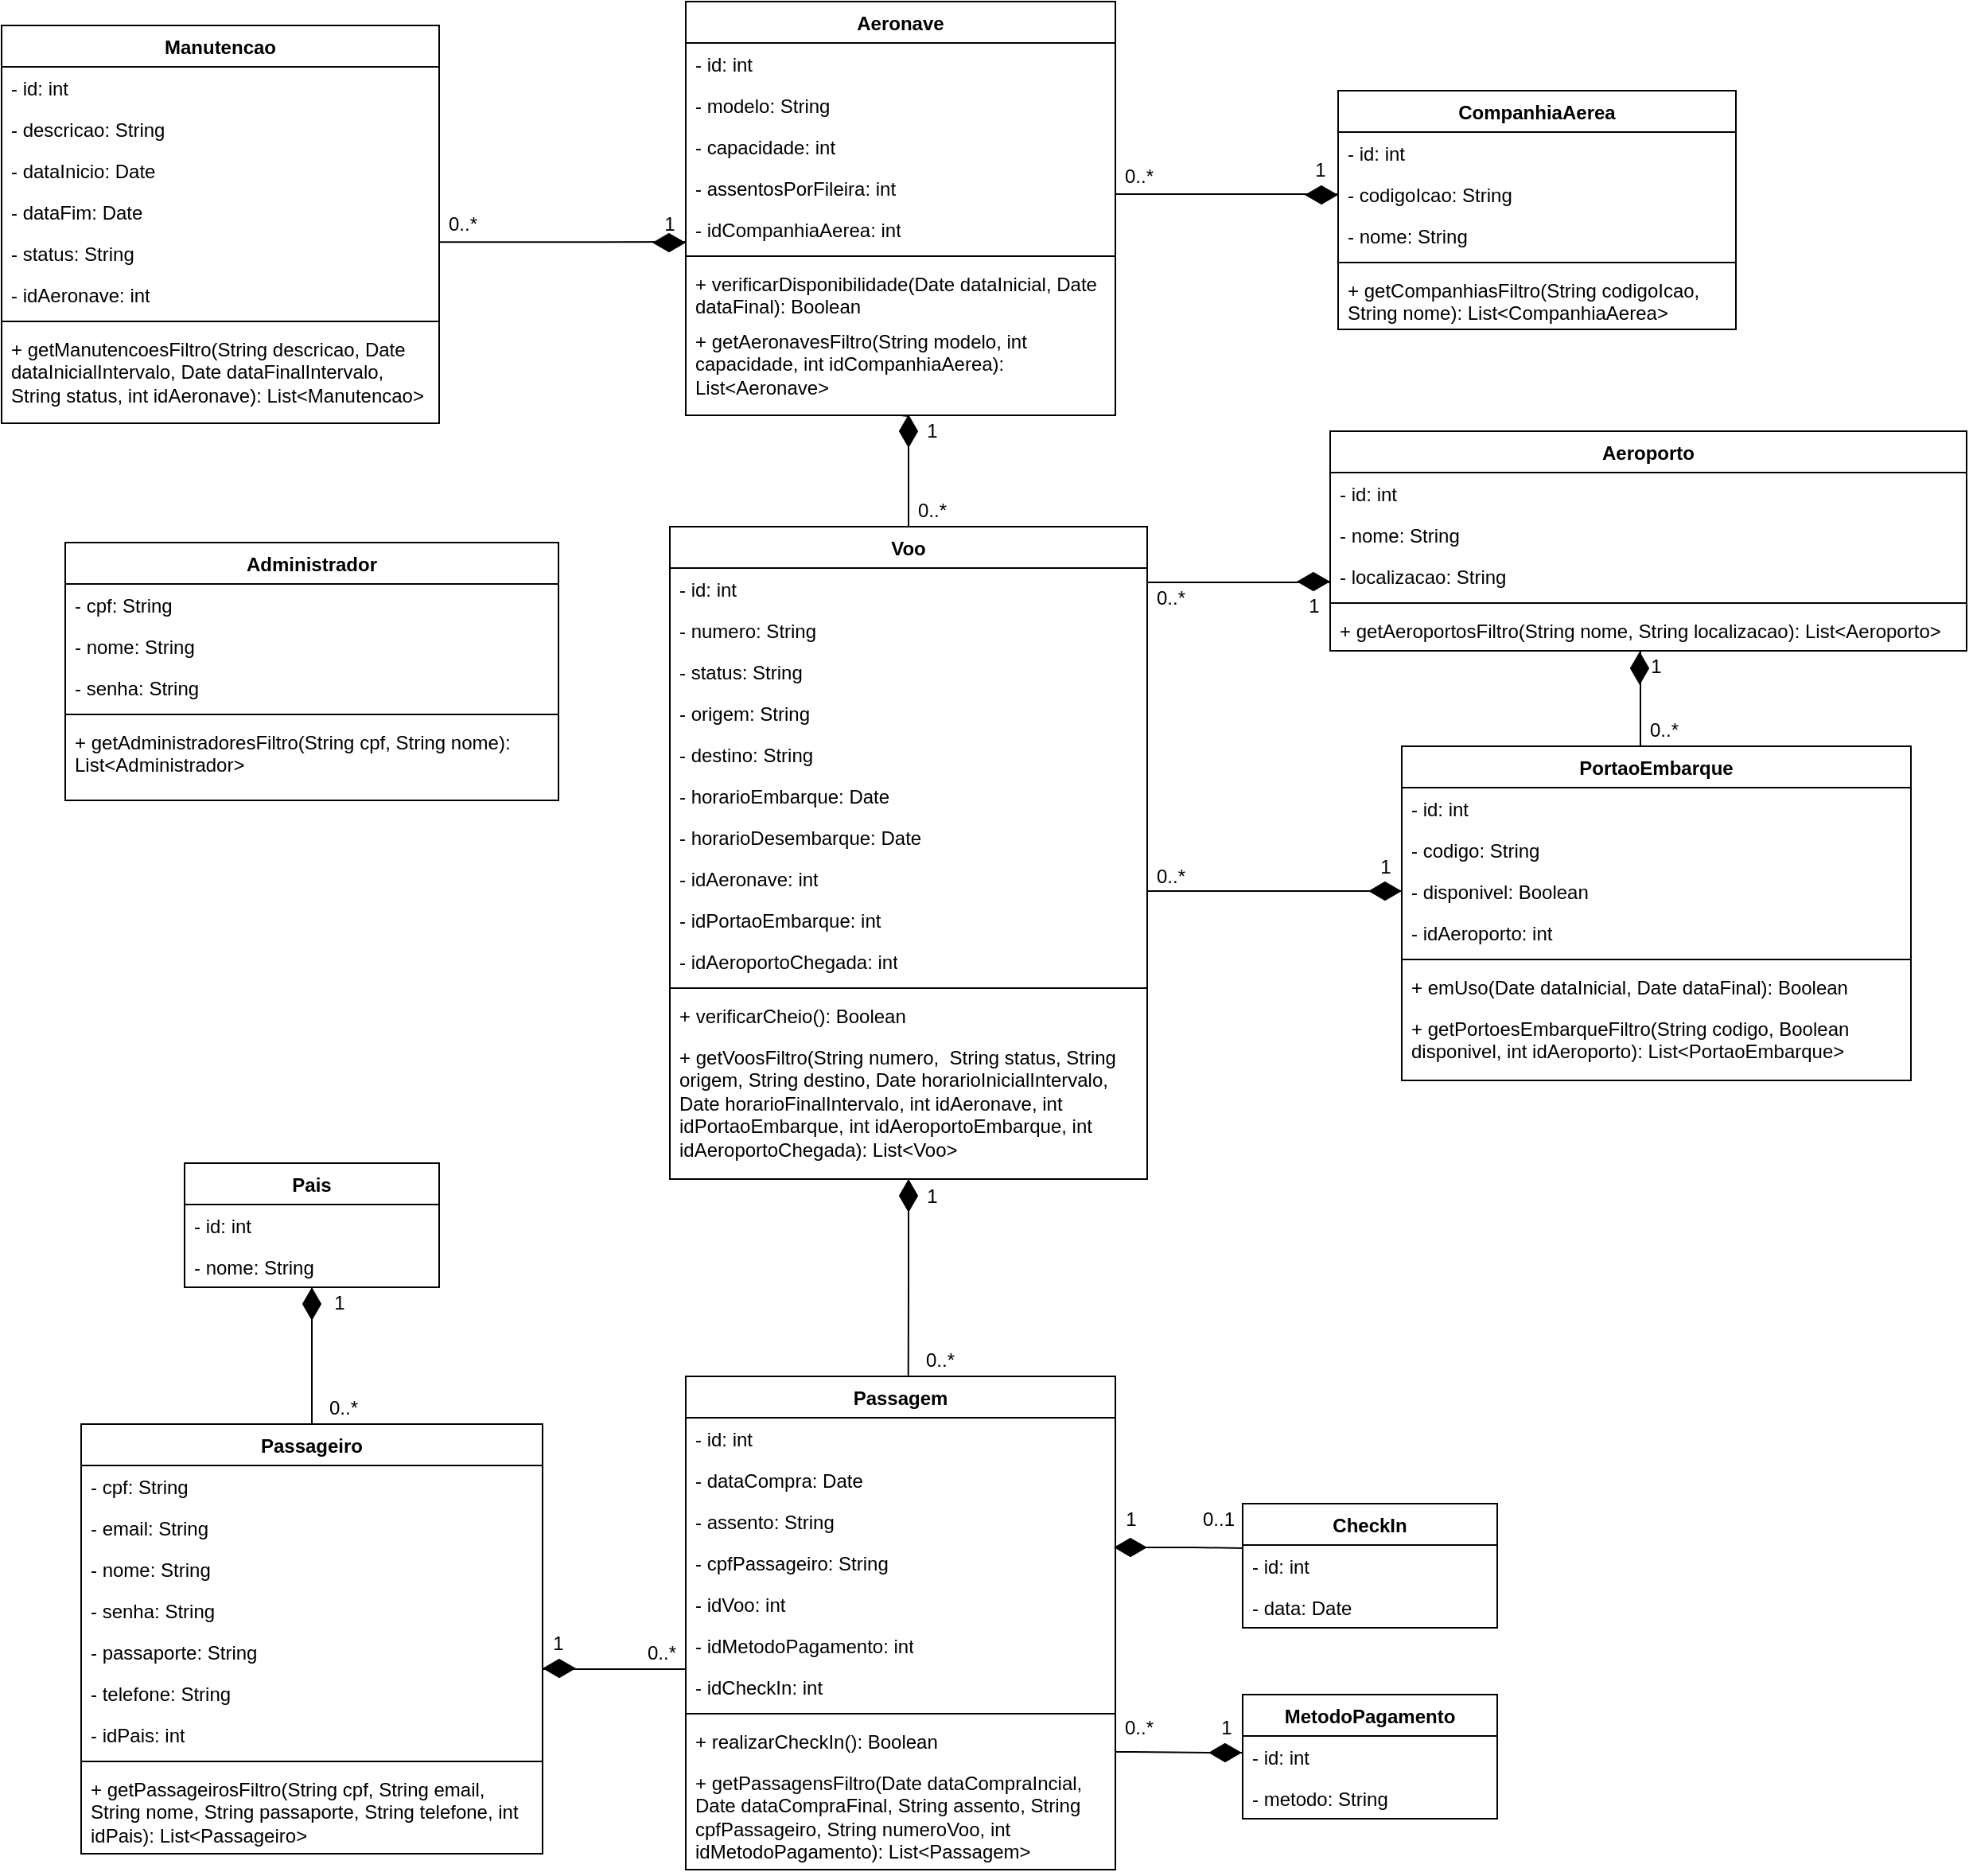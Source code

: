 <mxfile>
    <diagram name="Página-1" id="JMPSkYKYKMbUT9NjB5MC">
        <mxGraphModel dx="6129" dy="3926" grid="1" gridSize="10" guides="1" tooltips="1" connect="1" arrows="1" fold="1" page="1" pageScale="1" pageWidth="827" pageHeight="1169" math="0" shadow="0">
            <root>
                <mxCell id="0"/>
                <mxCell id="1" parent="0"/>
                <mxCell id="uebt3IdMJ_7Td7zyS676-1" value="Manutencao" style="swimlane;fontStyle=1;align=center;verticalAlign=top;childLayout=stackLayout;horizontal=1;startSize=26;horizontalStack=0;resizeParent=1;resizeParentMax=0;resizeLast=0;collapsible=1;marginBottom=0;whiteSpace=wrap;html=1;" parent="1" vertex="1">
                    <mxGeometry x="-1780" y="-1925" width="275" height="250" as="geometry">
                        <mxRectangle x="190" y="260" width="110" height="30" as="alternateBounds"/>
                    </mxGeometry>
                </mxCell>
                <mxCell id="uebt3IdMJ_7Td7zyS676-2" value="- id: int" style="text;strokeColor=none;fillColor=none;align=left;verticalAlign=top;spacingLeft=4;spacingRight=4;overflow=hidden;rotatable=0;points=[[0,0.5],[1,0.5]];portConstraint=eastwest;whiteSpace=wrap;html=1;" parent="uebt3IdMJ_7Td7zyS676-1" vertex="1">
                    <mxGeometry y="26" width="275" height="26" as="geometry"/>
                </mxCell>
                <mxCell id="uebt3IdMJ_7Td7zyS676-9" value="- descricao: String" style="text;strokeColor=none;fillColor=none;align=left;verticalAlign=top;spacingLeft=4;spacingRight=4;overflow=hidden;rotatable=0;points=[[0,0.5],[1,0.5]];portConstraint=eastwest;whiteSpace=wrap;html=1;" parent="uebt3IdMJ_7Td7zyS676-1" vertex="1">
                    <mxGeometry y="52" width="275" height="26" as="geometry"/>
                </mxCell>
                <mxCell id="uebt3IdMJ_7Td7zyS676-10" value="- dataInicio: Date" style="text;strokeColor=none;fillColor=none;align=left;verticalAlign=top;spacingLeft=4;spacingRight=4;overflow=hidden;rotatable=0;points=[[0,0.5],[1,0.5]];portConstraint=eastwest;whiteSpace=wrap;html=1;" parent="uebt3IdMJ_7Td7zyS676-1" vertex="1">
                    <mxGeometry y="78" width="275" height="26" as="geometry"/>
                </mxCell>
                <mxCell id="uebt3IdMJ_7Td7zyS676-11" value="- dataFim: Date" style="text;strokeColor=none;fillColor=none;align=left;verticalAlign=top;spacingLeft=4;spacingRight=4;overflow=hidden;rotatable=0;points=[[0,0.5],[1,0.5]];portConstraint=eastwest;whiteSpace=wrap;html=1;" parent="uebt3IdMJ_7Td7zyS676-1" vertex="1">
                    <mxGeometry y="104" width="275" height="26" as="geometry"/>
                </mxCell>
                <mxCell id="uebt3IdMJ_7Td7zyS676-13" value="- status: String" style="text;strokeColor=none;fillColor=none;align=left;verticalAlign=top;spacingLeft=4;spacingRight=4;overflow=hidden;rotatable=0;points=[[0,0.5],[1,0.5]];portConstraint=eastwest;whiteSpace=wrap;html=1;" parent="uebt3IdMJ_7Td7zyS676-1" vertex="1">
                    <mxGeometry y="130" width="275" height="26" as="geometry"/>
                </mxCell>
                <mxCell id="uebt3IdMJ_7Td7zyS676-12" value="- idAeronave: int" style="text;strokeColor=none;fillColor=none;align=left;verticalAlign=top;spacingLeft=4;spacingRight=4;overflow=hidden;rotatable=0;points=[[0,0.5],[1,0.5]];portConstraint=eastwest;whiteSpace=wrap;html=1;" parent="uebt3IdMJ_7Td7zyS676-1" vertex="1">
                    <mxGeometry y="156" width="275" height="26" as="geometry"/>
                </mxCell>
                <mxCell id="SrmMBefu6AXR2JpIl7X1-11" value="" style="line;strokeWidth=1;fillColor=none;align=left;verticalAlign=middle;spacingTop=-1;spacingLeft=3;spacingRight=3;rotatable=0;labelPosition=right;points=[];portConstraint=eastwest;strokeColor=inherit;" parent="uebt3IdMJ_7Td7zyS676-1" vertex="1">
                    <mxGeometry y="182" width="275" height="8" as="geometry"/>
                </mxCell>
                <mxCell id="SrmMBefu6AXR2JpIl7X1-10" value="&lt;div&gt;+ &lt;font&gt;getManutencoes&lt;/font&gt;&lt;font&gt;Filtro&lt;/font&gt;(String descricao, Date dataInicialIntervalo, Date dataFinalIntervalo, String status, int idAeronave): List&amp;lt;Manutencao&amp;gt;&lt;/div&gt;" style="text;strokeColor=none;fillColor=none;align=left;verticalAlign=top;spacingLeft=4;spacingRight=4;overflow=hidden;rotatable=0;points=[[0,0.5],[1,0.5]];portConstraint=eastwest;whiteSpace=wrap;html=1;" parent="uebt3IdMJ_7Td7zyS676-1" vertex="1">
                    <mxGeometry y="190" width="275" height="60" as="geometry"/>
                </mxCell>
                <mxCell id="uebt3IdMJ_7Td7zyS676-110" style="edgeStyle=orthogonalEdgeStyle;rounded=0;orthogonalLoop=1;jettySize=auto;html=1;entryX=0.5;entryY=0;entryDx=0;entryDy=0;endArrow=none;endFill=0;startArrow=none;" parent="1" source="34" target="uebt3IdMJ_7Td7zyS676-31" edge="1">
                    <mxGeometry relative="1" as="geometry">
                        <Array as="points"/>
                    </mxGeometry>
                </mxCell>
                <mxCell id="uebt3IdMJ_7Td7zyS676-14" value="Aeronave" style="swimlane;fontStyle=1;align=center;verticalAlign=top;childLayout=stackLayout;horizontal=1;startSize=26;horizontalStack=0;resizeParent=1;resizeParentMax=0;resizeLast=0;collapsible=1;marginBottom=0;whiteSpace=wrap;html=1;" parent="1" vertex="1">
                    <mxGeometry x="-1350" y="-1940" width="270" height="260" as="geometry">
                        <mxRectangle x="190" y="260" width="110" height="30" as="alternateBounds"/>
                    </mxGeometry>
                </mxCell>
                <mxCell id="uebt3IdMJ_7Td7zyS676-15" value="- id: int" style="text;strokeColor=none;fillColor=none;align=left;verticalAlign=top;spacingLeft=4;spacingRight=4;overflow=hidden;rotatable=0;points=[[0,0.5],[1,0.5]];portConstraint=eastwest;whiteSpace=wrap;html=1;" parent="uebt3IdMJ_7Td7zyS676-14" vertex="1">
                    <mxGeometry y="26" width="270" height="26" as="geometry"/>
                </mxCell>
                <mxCell id="uebt3IdMJ_7Td7zyS676-16" value="- modelo: String" style="text;strokeColor=none;fillColor=none;align=left;verticalAlign=top;spacingLeft=4;spacingRight=4;overflow=hidden;rotatable=0;points=[[0,0.5],[1,0.5]];portConstraint=eastwest;whiteSpace=wrap;html=1;" parent="uebt3IdMJ_7Td7zyS676-14" vertex="1">
                    <mxGeometry y="52" width="270" height="26" as="geometry"/>
                </mxCell>
                <mxCell id="uebt3IdMJ_7Td7zyS676-17" value="- capacidade: int" style="text;strokeColor=none;fillColor=none;align=left;verticalAlign=top;spacingLeft=4;spacingRight=4;overflow=hidden;rotatable=0;points=[[0,0.5],[1,0.5]];portConstraint=eastwest;whiteSpace=wrap;html=1;" parent="uebt3IdMJ_7Td7zyS676-14" vertex="1">
                    <mxGeometry y="78" width="270" height="26" as="geometry"/>
                </mxCell>
                <mxCell id="uebt3IdMJ_7Td7zyS676-18" value="- assentosPorFileira: int" style="text;strokeColor=none;fillColor=none;align=left;verticalAlign=top;spacingLeft=4;spacingRight=4;overflow=hidden;rotatable=0;points=[[0,0.5],[1,0.5]];portConstraint=eastwest;whiteSpace=wrap;html=1;" parent="uebt3IdMJ_7Td7zyS676-14" vertex="1">
                    <mxGeometry y="104" width="270" height="26" as="geometry"/>
                </mxCell>
                <mxCell id="uebt3IdMJ_7Td7zyS676-20" value="- idCompanhiaAerea: int" style="text;strokeColor=none;fillColor=none;align=left;verticalAlign=top;spacingLeft=4;spacingRight=4;overflow=hidden;rotatable=0;points=[[0,0.5],[1,0.5]];portConstraint=eastwest;whiteSpace=wrap;html=1;" parent="uebt3IdMJ_7Td7zyS676-14" vertex="1">
                    <mxGeometry y="130" width="270" height="26" as="geometry"/>
                </mxCell>
                <mxCell id="uebt3IdMJ_7Td7zyS676-21" value="" style="line;strokeWidth=1;fillColor=none;align=left;verticalAlign=middle;spacingTop=-1;spacingLeft=3;spacingRight=3;rotatable=0;labelPosition=right;points=[];portConstraint=eastwest;strokeColor=inherit;" parent="uebt3IdMJ_7Td7zyS676-14" vertex="1">
                    <mxGeometry y="156" width="270" height="8" as="geometry"/>
                </mxCell>
                <mxCell id="uebt3IdMJ_7Td7zyS676-22" value="+ verificarDisponibilidade(Date dataInicial, Date dataFinal): Boolean" style="text;strokeColor=none;fillColor=none;align=left;verticalAlign=top;spacingLeft=4;spacingRight=4;overflow=hidden;rotatable=0;points=[[0,0.5],[1,0.5]];portConstraint=eastwest;whiteSpace=wrap;html=1;" parent="uebt3IdMJ_7Td7zyS676-14" vertex="1">
                    <mxGeometry y="164" width="270" height="36" as="geometry"/>
                </mxCell>
                <mxCell id="SrmMBefu6AXR2JpIl7X1-9" value="&lt;div&gt;+ &lt;font&gt;getA&lt;/font&gt;&lt;font&gt;eronavesFiltro&lt;/font&gt;(String modelo, int capacidade, int idCompanhiaAerea): List&amp;lt;Aeronave&amp;gt;&lt;/div&gt;" style="text;strokeColor=none;fillColor=none;align=left;verticalAlign=top;spacingLeft=4;spacingRight=4;overflow=hidden;rotatable=0;points=[[0,0.5],[1,0.5]];portConstraint=eastwest;whiteSpace=wrap;html=1;" parent="uebt3IdMJ_7Td7zyS676-14" vertex="1">
                    <mxGeometry y="200" width="270" height="60" as="geometry"/>
                </mxCell>
                <mxCell id="uebt3IdMJ_7Td7zyS676-23" value="CompanhiaAerea" style="swimlane;fontStyle=1;align=center;verticalAlign=top;childLayout=stackLayout;horizontal=1;startSize=26;horizontalStack=0;resizeParent=1;resizeParentMax=0;resizeLast=0;collapsible=1;marginBottom=0;whiteSpace=wrap;html=1;" parent="1" vertex="1">
                    <mxGeometry x="-940" y="-1884" width="250" height="150" as="geometry">
                        <mxRectangle x="190" y="260" width="110" height="30" as="alternateBounds"/>
                    </mxGeometry>
                </mxCell>
                <mxCell id="uebt3IdMJ_7Td7zyS676-24" value="- id: int" style="text;strokeColor=none;fillColor=none;align=left;verticalAlign=top;spacingLeft=4;spacingRight=4;overflow=hidden;rotatable=0;points=[[0,0.5],[1,0.5]];portConstraint=eastwest;whiteSpace=wrap;html=1;" parent="uebt3IdMJ_7Td7zyS676-23" vertex="1">
                    <mxGeometry y="26" width="250" height="26" as="geometry"/>
                </mxCell>
                <mxCell id="uebt3IdMJ_7Td7zyS676-25" value="- codigoIcao: String" style="text;strokeColor=none;fillColor=none;align=left;verticalAlign=top;spacingLeft=4;spacingRight=4;overflow=hidden;rotatable=0;points=[[0,0.5],[1,0.5]];portConstraint=eastwest;whiteSpace=wrap;html=1;" parent="uebt3IdMJ_7Td7zyS676-23" vertex="1">
                    <mxGeometry y="52" width="250" height="26" as="geometry"/>
                </mxCell>
                <mxCell id="uebt3IdMJ_7Td7zyS676-26" value="- nome: String" style="text;strokeColor=none;fillColor=none;align=left;verticalAlign=top;spacingLeft=4;spacingRight=4;overflow=hidden;rotatable=0;points=[[0,0.5],[1,0.5]];portConstraint=eastwest;whiteSpace=wrap;html=1;" parent="uebt3IdMJ_7Td7zyS676-23" vertex="1">
                    <mxGeometry y="78" width="250" height="26" as="geometry"/>
                </mxCell>
                <mxCell id="SrmMBefu6AXR2JpIl7X1-8" value="" style="line;strokeWidth=1;fillColor=none;align=left;verticalAlign=middle;spacingTop=-1;spacingLeft=3;spacingRight=3;rotatable=0;labelPosition=right;points=[];portConstraint=eastwest;strokeColor=inherit;" parent="uebt3IdMJ_7Td7zyS676-23" vertex="1">
                    <mxGeometry y="104" width="250" height="8" as="geometry"/>
                </mxCell>
                <mxCell id="SrmMBefu6AXR2JpIl7X1-7" value="&lt;div&gt;+ &lt;font&gt;get&lt;/font&gt;Companhia&lt;font&gt;sFiltro&lt;/font&gt;(String codigoIcao, String nome): List&amp;lt;CompanhiaAerea&amp;gt;&lt;/div&gt;" style="text;strokeColor=none;fillColor=none;align=left;verticalAlign=top;spacingLeft=4;spacingRight=4;overflow=hidden;rotatable=0;points=[[0,0.5],[1,0.5]];portConstraint=eastwest;whiteSpace=wrap;html=1;" parent="uebt3IdMJ_7Td7zyS676-23" vertex="1">
                    <mxGeometry y="112" width="250" height="38" as="geometry"/>
                </mxCell>
                <mxCell id="uebt3IdMJ_7Td7zyS676-111" style="edgeStyle=orthogonalEdgeStyle;rounded=0;orthogonalLoop=1;jettySize=auto;html=1;exitX=1;exitY=0.732;exitDx=0;exitDy=0;entryX=0;entryY=0.5;entryDx=0;entryDy=0;endArrow=none;endFill=0;exitPerimeter=0;" parent="1" source="uebt3IdMJ_7Td7zyS676-41" target="uebt3IdMJ_7Td7zyS676-46" edge="1">
                    <mxGeometry relative="1" as="geometry">
                        <mxPoint x="-1105" y="-1397" as="sourcePoint"/>
                        <Array as="points">
                            <mxPoint x="-1060" y="-1381"/>
                        </Array>
                    </mxGeometry>
                </mxCell>
                <mxCell id="uebt3IdMJ_7Td7zyS676-113" style="edgeStyle=orthogonalEdgeStyle;rounded=0;orthogonalLoop=1;jettySize=auto;html=1;exitX=0;exitY=0.5;exitDx=0;exitDy=0;endArrow=none;endFill=0;entryX=0.518;entryY=-0.002;entryDx=0;entryDy=0;entryPerimeter=0;startArrow=none;" parent="1" source="30" edge="1" target="uebt3IdMJ_7Td7zyS676-58">
                    <mxGeometry relative="1" as="geometry">
                        <Array as="points"/>
                        <mxPoint x="-1235" y="-1262" as="sourcePoint"/>
                        <mxPoint x="-1210" y="-1210" as="targetPoint"/>
                    </mxGeometry>
                </mxCell>
                <mxCell id="uebt3IdMJ_7Td7zyS676-31" value="Voo" style="swimlane;fontStyle=1;align=center;verticalAlign=top;childLayout=stackLayout;horizontal=1;startSize=26;horizontalStack=0;resizeParent=1;resizeParentMax=0;resizeLast=0;collapsible=1;marginBottom=0;whiteSpace=wrap;html=1;" parent="1" vertex="1">
                    <mxGeometry x="-1360" y="-1610" width="300" height="410" as="geometry">
                        <mxRectangle x="190" y="260" width="110" height="30" as="alternateBounds"/>
                    </mxGeometry>
                </mxCell>
                <mxCell id="uebt3IdMJ_7Td7zyS676-32" value="- id: int" style="text;strokeColor=none;fillColor=none;align=left;verticalAlign=top;spacingLeft=4;spacingRight=4;overflow=hidden;rotatable=0;points=[[0,0.5],[1,0.5]];portConstraint=eastwest;whiteSpace=wrap;html=1;" parent="uebt3IdMJ_7Td7zyS676-31" vertex="1">
                    <mxGeometry y="26" width="300" height="26" as="geometry"/>
                </mxCell>
                <mxCell id="uebt3IdMJ_7Td7zyS676-33" value="- numero: String" style="text;strokeColor=none;fillColor=none;align=left;verticalAlign=top;spacingLeft=4;spacingRight=4;overflow=hidden;rotatable=0;points=[[0,0.5],[1,0.5]];portConstraint=eastwest;whiteSpace=wrap;html=1;" parent="uebt3IdMJ_7Td7zyS676-31" vertex="1">
                    <mxGeometry y="52" width="300" height="26" as="geometry"/>
                </mxCell>
                <mxCell id="uebt3IdMJ_7Td7zyS676-34" value="- status: String" style="text;strokeColor=none;fillColor=none;align=left;verticalAlign=top;spacingLeft=4;spacingRight=4;overflow=hidden;rotatable=0;points=[[0,0.5],[1,0.5]];portConstraint=eastwest;whiteSpace=wrap;html=1;" parent="uebt3IdMJ_7Td7zyS676-31" vertex="1">
                    <mxGeometry y="78" width="300" height="26" as="geometry"/>
                </mxCell>
                <mxCell id="uebt3IdMJ_7Td7zyS676-35" value="- origem: String" style="text;strokeColor=none;fillColor=none;align=left;verticalAlign=top;spacingLeft=4;spacingRight=4;overflow=hidden;rotatable=0;points=[[0,0.5],[1,0.5]];portConstraint=eastwest;whiteSpace=wrap;html=1;" parent="uebt3IdMJ_7Td7zyS676-31" vertex="1">
                    <mxGeometry y="104" width="300" height="26" as="geometry"/>
                </mxCell>
                <mxCell id="uebt3IdMJ_7Td7zyS676-36" value="- destino: String" style="text;strokeColor=none;fillColor=none;align=left;verticalAlign=top;spacingLeft=4;spacingRight=4;overflow=hidden;rotatable=0;points=[[0,0.5],[1,0.5]];portConstraint=eastwest;whiteSpace=wrap;html=1;" parent="uebt3IdMJ_7Td7zyS676-31" vertex="1">
                    <mxGeometry y="130" width="300" height="26" as="geometry"/>
                </mxCell>
                <mxCell id="uebt3IdMJ_7Td7zyS676-37" value="- horarioEmbarque: Date" style="text;strokeColor=none;fillColor=none;align=left;verticalAlign=top;spacingLeft=4;spacingRight=4;overflow=hidden;rotatable=0;points=[[0,0.5],[1,0.5]];portConstraint=eastwest;whiteSpace=wrap;html=1;" parent="uebt3IdMJ_7Td7zyS676-31" vertex="1">
                    <mxGeometry y="156" width="300" height="26" as="geometry"/>
                </mxCell>
                <mxCell id="uebt3IdMJ_7Td7zyS676-40" value="- horarioDesembarque: Date" style="text;strokeColor=none;fillColor=none;align=left;verticalAlign=top;spacingLeft=4;spacingRight=4;overflow=hidden;rotatable=0;points=[[0,0.5],[1,0.5]];portConstraint=eastwest;whiteSpace=wrap;html=1;" parent="uebt3IdMJ_7Td7zyS676-31" vertex="1">
                    <mxGeometry y="182" width="300" height="26" as="geometry"/>
                </mxCell>
                <mxCell id="uebt3IdMJ_7Td7zyS676-41" value="- idAeronave: int" style="text;strokeColor=none;fillColor=none;align=left;verticalAlign=top;spacingLeft=4;spacingRight=4;overflow=hidden;rotatable=0;points=[[0,0.5],[1,0.5]];portConstraint=eastwest;whiteSpace=wrap;html=1;" parent="uebt3IdMJ_7Td7zyS676-31" vertex="1">
                    <mxGeometry y="208" width="300" height="26" as="geometry"/>
                </mxCell>
                <mxCell id="uebt3IdMJ_7Td7zyS676-42" value="- idPortaoEmbarque: int" style="text;strokeColor=none;fillColor=none;align=left;verticalAlign=top;spacingLeft=4;spacingRight=4;overflow=hidden;rotatable=0;points=[[0,0.5],[1,0.5]];portConstraint=eastwest;whiteSpace=wrap;html=1;" parent="uebt3IdMJ_7Td7zyS676-31" vertex="1">
                    <mxGeometry y="234" width="300" height="26" as="geometry"/>
                </mxCell>
                <mxCell id="6" value="- idAeroportoChegada: int" style="text;strokeColor=none;fillColor=none;align=left;verticalAlign=top;spacingLeft=4;spacingRight=4;overflow=hidden;rotatable=0;points=[[0,0.5],[1,0.5]];portConstraint=eastwest;whiteSpace=wrap;html=1;" parent="uebt3IdMJ_7Td7zyS676-31" vertex="1">
                    <mxGeometry y="260" width="300" height="26" as="geometry"/>
                </mxCell>
                <mxCell id="irYPovuW9XCSNf682CBj-7" value="" style="line;strokeWidth=1;fillColor=none;align=left;verticalAlign=middle;spacingTop=-1;spacingLeft=3;spacingRight=3;rotatable=0;labelPosition=right;points=[];portConstraint=eastwest;strokeColor=inherit;" parent="uebt3IdMJ_7Td7zyS676-31" vertex="1">
                    <mxGeometry y="286" width="300" height="8" as="geometry"/>
                </mxCell>
                <mxCell id="irYPovuW9XCSNf682CBj-6" value="&lt;div&gt;+ verificarCheio(): Boolean&lt;/div&gt;" style="text;strokeColor=none;fillColor=none;align=left;verticalAlign=top;spacingLeft=4;spacingRight=4;overflow=hidden;rotatable=0;points=[[0,0.5],[1,0.5]];portConstraint=eastwest;whiteSpace=wrap;html=1;" parent="uebt3IdMJ_7Td7zyS676-31" vertex="1">
                    <mxGeometry y="294" width="300" height="26" as="geometry"/>
                </mxCell>
                <mxCell id="SrmMBefu6AXR2JpIl7X1-12" value="+ getVoosFiltro(String numero,&amp;nbsp; String status, String origem, String destino, Date horarioInicialIntervalo, Date horarioFinalIntervalo, int idAeronave, int idPortaoEmbarque, int idAeroportoEmbarque, int idAeroportoChegada): List&amp;lt;Voo&amp;gt;" style="text;strokeColor=none;fillColor=none;align=left;verticalAlign=top;spacingLeft=4;spacingRight=4;overflow=hidden;rotatable=0;points=[[0,0.5],[1,0.5]];portConstraint=eastwest;whiteSpace=wrap;html=1;" parent="uebt3IdMJ_7Td7zyS676-31" vertex="1">
                    <mxGeometry y="320" width="300" height="90" as="geometry"/>
                </mxCell>
                <mxCell id="uebt3IdMJ_7Td7zyS676-112" style="edgeStyle=orthogonalEdgeStyle;rounded=0;orthogonalLoop=1;jettySize=auto;html=1;exitX=0.5;exitY=0;exitDx=0;exitDy=0;endArrow=none;endFill=0;entryX=0.485;entryY=1.007;entryDx=0;entryDy=0;entryPerimeter=0;" parent="1" source="uebt3IdMJ_7Td7zyS676-43" target="SrmMBefu6AXR2JpIl7X1-5" edge="1">
                    <mxGeometry relative="1" as="geometry">
                        <mxPoint x="-720" y="-1580" as="targetPoint"/>
                        <Array as="points">
                            <mxPoint x="-750" y="-1472"/>
                            <mxPoint x="-750" y="-1532"/>
                            <mxPoint x="-751" y="-1532"/>
                        </Array>
                    </mxGeometry>
                </mxCell>
                <mxCell id="uebt3IdMJ_7Td7zyS676-43" value="PortaoEmbarque" style="swimlane;fontStyle=1;align=center;verticalAlign=top;childLayout=stackLayout;horizontal=1;startSize=26;horizontalStack=0;resizeParent=1;resizeParentMax=0;resizeLast=0;collapsible=1;marginBottom=0;whiteSpace=wrap;html=1;" parent="1" vertex="1">
                    <mxGeometry x="-900" y="-1472" width="320" height="210" as="geometry">
                        <mxRectangle x="190" y="260" width="110" height="30" as="alternateBounds"/>
                    </mxGeometry>
                </mxCell>
                <mxCell id="uebt3IdMJ_7Td7zyS676-44" value="- id: int" style="text;strokeColor=none;fillColor=none;align=left;verticalAlign=top;spacingLeft=4;spacingRight=4;overflow=hidden;rotatable=0;points=[[0,0.5],[1,0.5]];portConstraint=eastwest;whiteSpace=wrap;html=1;" parent="uebt3IdMJ_7Td7zyS676-43" vertex="1">
                    <mxGeometry y="26" width="320" height="26" as="geometry"/>
                </mxCell>
                <mxCell id="uebt3IdMJ_7Td7zyS676-45" value="- codigo: String" style="text;strokeColor=none;fillColor=none;align=left;verticalAlign=top;spacingLeft=4;spacingRight=4;overflow=hidden;rotatable=0;points=[[0,0.5],[1,0.5]];portConstraint=eastwest;whiteSpace=wrap;html=1;" parent="uebt3IdMJ_7Td7zyS676-43" vertex="1">
                    <mxGeometry y="52" width="320" height="26" as="geometry"/>
                </mxCell>
                <mxCell id="uebt3IdMJ_7Td7zyS676-46" value="- disponivel: Boolean" style="text;strokeColor=none;fillColor=none;align=left;verticalAlign=top;spacingLeft=4;spacingRight=4;overflow=hidden;rotatable=0;points=[[0,0.5],[1,0.5]];portConstraint=eastwest;whiteSpace=wrap;html=1;" parent="uebt3IdMJ_7Td7zyS676-43" vertex="1">
                    <mxGeometry y="78" width="320" height="26" as="geometry"/>
                </mxCell>
                <mxCell id="uebt3IdMJ_7Td7zyS676-47" value="- idAeroporto: int" style="text;strokeColor=none;fillColor=none;align=left;verticalAlign=top;spacingLeft=4;spacingRight=4;overflow=hidden;rotatable=0;points=[[0,0.5],[1,0.5]];portConstraint=eastwest;whiteSpace=wrap;html=1;" parent="uebt3IdMJ_7Td7zyS676-43" vertex="1">
                    <mxGeometry y="104" width="320" height="26" as="geometry"/>
                </mxCell>
                <mxCell id="uebt3IdMJ_7Td7zyS676-49" value="" style="line;strokeWidth=1;fillColor=none;align=left;verticalAlign=middle;spacingTop=-1;spacingLeft=3;spacingRight=3;rotatable=0;labelPosition=right;points=[];portConstraint=eastwest;strokeColor=inherit;" parent="uebt3IdMJ_7Td7zyS676-43" vertex="1">
                    <mxGeometry y="130" width="320" height="8" as="geometry"/>
                </mxCell>
                <mxCell id="uebt3IdMJ_7Td7zyS676-105" value="&lt;div&gt;+ emUso(Date dataInicial, Date dataFinal): Boolean&lt;/div&gt;" style="text;strokeColor=none;fillColor=none;align=left;verticalAlign=top;spacingLeft=4;spacingRight=4;overflow=hidden;rotatable=0;points=[[0,0.5],[1,0.5]];portConstraint=eastwest;whiteSpace=wrap;html=1;" parent="uebt3IdMJ_7Td7zyS676-43" vertex="1">
                    <mxGeometry y="138" width="320" height="26" as="geometry"/>
                </mxCell>
                <mxCell id="SrmMBefu6AXR2JpIl7X1-6" value="&lt;div&gt;+ &lt;font&gt;get&lt;/font&gt;Portoe&lt;font&gt;sEmbarqueFiltro&lt;/font&gt;(String codigo, Boolean disponivel, int idAeroporto): List&amp;lt;PortaoEmbarque&amp;gt;&lt;/div&gt;" style="text;strokeColor=none;fillColor=none;align=left;verticalAlign=top;spacingLeft=4;spacingRight=4;overflow=hidden;rotatable=0;points=[[0,0.5],[1,0.5]];portConstraint=eastwest;whiteSpace=wrap;html=1;" parent="uebt3IdMJ_7Td7zyS676-43" vertex="1">
                    <mxGeometry y="164" width="320" height="46" as="geometry"/>
                </mxCell>
                <mxCell id="uebt3IdMJ_7Td7zyS676-51" value="Aeroporto" style="swimlane;fontStyle=1;align=center;verticalAlign=top;childLayout=stackLayout;horizontal=1;startSize=26;horizontalStack=0;resizeParent=1;resizeParentMax=0;resizeLast=0;collapsible=1;marginBottom=0;whiteSpace=wrap;html=1;" parent="1" vertex="1">
                    <mxGeometry x="-945" y="-1670" width="400" height="138" as="geometry">
                        <mxRectangle x="190" y="260" width="110" height="30" as="alternateBounds"/>
                    </mxGeometry>
                </mxCell>
                <mxCell id="uebt3IdMJ_7Td7zyS676-52" value="- id: int" style="text;strokeColor=none;fillColor=none;align=left;verticalAlign=top;spacingLeft=4;spacingRight=4;overflow=hidden;rotatable=0;points=[[0,0.5],[1,0.5]];portConstraint=eastwest;whiteSpace=wrap;html=1;" parent="uebt3IdMJ_7Td7zyS676-51" vertex="1">
                    <mxGeometry y="26" width="400" height="26" as="geometry"/>
                </mxCell>
                <mxCell id="uebt3IdMJ_7Td7zyS676-53" value="- nome: String" style="text;strokeColor=none;fillColor=none;align=left;verticalAlign=top;spacingLeft=4;spacingRight=4;overflow=hidden;rotatable=0;points=[[0,0.5],[1,0.5]];portConstraint=eastwest;whiteSpace=wrap;html=1;" parent="uebt3IdMJ_7Td7zyS676-51" vertex="1">
                    <mxGeometry y="52" width="400" height="26" as="geometry"/>
                </mxCell>
                <mxCell id="2" value="- localizacao: String" style="text;strokeColor=none;fillColor=none;align=left;verticalAlign=top;spacingLeft=4;spacingRight=4;overflow=hidden;rotatable=0;points=[[0,0.5],[1,0.5]];portConstraint=eastwest;whiteSpace=wrap;html=1;" parent="uebt3IdMJ_7Td7zyS676-51" vertex="1">
                    <mxGeometry y="78" width="400" height="26" as="geometry"/>
                </mxCell>
                <mxCell id="SrmMBefu6AXR2JpIl7X1-4" value="" style="line;strokeWidth=1;fillColor=none;align=left;verticalAlign=middle;spacingTop=-1;spacingLeft=3;spacingRight=3;rotatable=0;labelPosition=right;points=[];portConstraint=eastwest;strokeColor=inherit;" parent="uebt3IdMJ_7Td7zyS676-51" vertex="1">
                    <mxGeometry y="104" width="400" height="8" as="geometry"/>
                </mxCell>
                <mxCell id="SrmMBefu6AXR2JpIl7X1-5" value="&lt;div&gt;+&amp;nbsp;&lt;font&gt;get&lt;/font&gt;Aeroporto&lt;font&gt;sFiltro&lt;/font&gt;(String nome, String localizacao): List&amp;lt;Aeroporto&amp;gt;&lt;/div&gt;" style="text;strokeColor=none;fillColor=none;align=left;verticalAlign=top;spacingLeft=4;spacingRight=4;overflow=hidden;rotatable=0;points=[[0,0.5],[1,0.5]];portConstraint=eastwest;whiteSpace=wrap;html=1;" parent="uebt3IdMJ_7Td7zyS676-51" vertex="1">
                    <mxGeometry y="112" width="400" height="26" as="geometry"/>
                </mxCell>
                <mxCell id="uebt3IdMJ_7Td7zyS676-114" style="edgeStyle=orthogonalEdgeStyle;rounded=0;orthogonalLoop=1;jettySize=auto;html=1;exitX=1;exitY=0.5;exitDx=0;exitDy=0;entryX=0;entryY=0.25;entryDx=0;entryDy=0;endArrow=none;endFill=0;startArrow=none;" parent="1" source="20" target="uebt3IdMJ_7Td7zyS676-75" edge="1">
                    <mxGeometry relative="1" as="geometry">
                        <mxPoint x="-1080" y="-1072.5" as="sourcePoint"/>
                        <Array as="points">
                            <mxPoint x="-1000" y="-840"/>
                        </Array>
                    </mxGeometry>
                </mxCell>
                <mxCell id="uebt3IdMJ_7Td7zyS676-58" value="Passagem" style="swimlane;fontStyle=1;align=center;verticalAlign=top;childLayout=stackLayout;horizontal=1;startSize=26;horizontalStack=0;resizeParent=1;resizeParentMax=0;resizeLast=0;collapsible=1;marginBottom=0;whiteSpace=wrap;html=1;" parent="1" vertex="1">
                    <mxGeometry x="-1350" y="-1076" width="270" height="310" as="geometry">
                        <mxRectangle x="190" y="260" width="110" height="30" as="alternateBounds"/>
                    </mxGeometry>
                </mxCell>
                <mxCell id="uebt3IdMJ_7Td7zyS676-59" value="- id: int" style="text;strokeColor=none;fillColor=none;align=left;verticalAlign=top;spacingLeft=4;spacingRight=4;overflow=hidden;rotatable=0;points=[[0,0.5],[1,0.5]];portConstraint=eastwest;whiteSpace=wrap;html=1;" parent="uebt3IdMJ_7Td7zyS676-58" vertex="1">
                    <mxGeometry y="26" width="270" height="26" as="geometry"/>
                </mxCell>
                <mxCell id="uebt3IdMJ_7Td7zyS676-60" value="- dataCompra: Date" style="text;strokeColor=none;fillColor=none;align=left;verticalAlign=top;spacingLeft=4;spacingRight=4;overflow=hidden;rotatable=0;points=[[0,0.5],[1,0.5]];portConstraint=eastwest;whiteSpace=wrap;html=1;" parent="uebt3IdMJ_7Td7zyS676-58" vertex="1">
                    <mxGeometry y="52" width="270" height="26" as="geometry"/>
                </mxCell>
                <mxCell id="uebt3IdMJ_7Td7zyS676-61" value="- assento: String" style="text;strokeColor=none;fillColor=none;align=left;verticalAlign=top;spacingLeft=4;spacingRight=4;overflow=hidden;rotatable=0;points=[[0,0.5],[1,0.5]];portConstraint=eastwest;whiteSpace=wrap;html=1;" parent="uebt3IdMJ_7Td7zyS676-58" vertex="1">
                    <mxGeometry y="78" width="270" height="26" as="geometry"/>
                </mxCell>
                <mxCell id="uebt3IdMJ_7Td7zyS676-62" value="- cpfPassageiro: String" style="text;strokeColor=none;fillColor=none;align=left;verticalAlign=top;spacingLeft=4;spacingRight=4;overflow=hidden;rotatable=0;points=[[0,0.5],[1,0.5]];portConstraint=eastwest;whiteSpace=wrap;html=1;" parent="uebt3IdMJ_7Td7zyS676-58" vertex="1">
                    <mxGeometry y="104" width="270" height="26" as="geometry"/>
                </mxCell>
                <mxCell id="uebt3IdMJ_7Td7zyS676-63" value="- idVoo: int" style="text;strokeColor=none;fillColor=none;align=left;verticalAlign=top;spacingLeft=4;spacingRight=4;overflow=hidden;rotatable=0;points=[[0,0.5],[1,0.5]];portConstraint=eastwest;whiteSpace=wrap;html=1;" parent="uebt3IdMJ_7Td7zyS676-58" vertex="1">
                    <mxGeometry y="130" width="270" height="26" as="geometry"/>
                </mxCell>
                <mxCell id="uebt3IdMJ_7Td7zyS676-64" value="- idMetodoPagamento: int" style="text;strokeColor=none;fillColor=none;align=left;verticalAlign=top;spacingLeft=4;spacingRight=4;overflow=hidden;rotatable=0;points=[[0,0.5],[1,0.5]];portConstraint=eastwest;whiteSpace=wrap;html=1;" parent="uebt3IdMJ_7Td7zyS676-58" vertex="1">
                    <mxGeometry y="156" width="270" height="26" as="geometry"/>
                </mxCell>
                <mxCell id="uebt3IdMJ_7Td7zyS676-65" value="- idCheckIn: int" style="text;strokeColor=none;fillColor=none;align=left;verticalAlign=top;spacingLeft=4;spacingRight=4;overflow=hidden;rotatable=0;points=[[0,0.5],[1,0.5]];portConstraint=eastwest;whiteSpace=wrap;html=1;" parent="uebt3IdMJ_7Td7zyS676-58" vertex="1">
                    <mxGeometry y="182" width="270" height="26" as="geometry"/>
                </mxCell>
                <mxCell id="uebt3IdMJ_7Td7zyS676-68" value="" style="line;strokeWidth=1;fillColor=none;align=left;verticalAlign=middle;spacingTop=-1;spacingLeft=3;spacingRight=3;rotatable=0;labelPosition=right;points=[];portConstraint=eastwest;strokeColor=inherit;" parent="uebt3IdMJ_7Td7zyS676-58" vertex="1">
                    <mxGeometry y="208" width="270" height="8" as="geometry"/>
                </mxCell>
                <mxCell id="uebt3IdMJ_7Td7zyS676-69" value="+ realizarCheckIn(): Boolean" style="text;strokeColor=none;fillColor=none;align=left;verticalAlign=top;spacingLeft=4;spacingRight=4;overflow=hidden;rotatable=0;points=[[0,0.5],[1,0.5]];portConstraint=eastwest;whiteSpace=wrap;html=1;" parent="uebt3IdMJ_7Td7zyS676-58" vertex="1">
                    <mxGeometry y="216" width="270" height="26" as="geometry"/>
                </mxCell>
                <mxCell id="SrmMBefu6AXR2JpIl7X1-2" value="+ getPassagensFiltro(Date dataCompraIncial,&amp;nbsp;&amp;nbsp; Date dataCompraFinal, String assento, String cpfPassageiro, String numeroVoo, int idMetodoPagamento): List&amp;lt;Passagem&amp;gt;" style="text;strokeColor=none;fillColor=none;align=left;verticalAlign=top;spacingLeft=4;spacingRight=4;overflow=hidden;rotatable=0;points=[[0,0.5],[1,0.5]];portConstraint=eastwest;whiteSpace=wrap;html=1;" parent="uebt3IdMJ_7Td7zyS676-58" vertex="1">
                    <mxGeometry y="242" width="270" height="68" as="geometry"/>
                </mxCell>
                <mxCell id="uebt3IdMJ_7Td7zyS676-70" value="CheckIn" style="swimlane;fontStyle=1;align=center;verticalAlign=top;childLayout=stackLayout;horizontal=1;startSize=26;horizontalStack=0;resizeParent=1;resizeParentMax=0;resizeLast=0;collapsible=1;marginBottom=0;whiteSpace=wrap;html=1;" parent="1" vertex="1">
                    <mxGeometry x="-1000" y="-996" width="160" height="78" as="geometry">
                        <mxRectangle x="190" y="260" width="110" height="30" as="alternateBounds"/>
                    </mxGeometry>
                </mxCell>
                <mxCell id="uebt3IdMJ_7Td7zyS676-71" value="- id: int" style="text;strokeColor=none;fillColor=none;align=left;verticalAlign=top;spacingLeft=4;spacingRight=4;overflow=hidden;rotatable=0;points=[[0,0.5],[1,0.5]];portConstraint=eastwest;whiteSpace=wrap;html=1;" parent="uebt3IdMJ_7Td7zyS676-70" vertex="1">
                    <mxGeometry y="26" width="160" height="26" as="geometry"/>
                </mxCell>
                <mxCell id="uebt3IdMJ_7Td7zyS676-72" value="- data: Date" style="text;strokeColor=none;fillColor=none;align=left;verticalAlign=top;spacingLeft=4;spacingRight=4;overflow=hidden;rotatable=0;points=[[0,0.5],[1,0.5]];portConstraint=eastwest;whiteSpace=wrap;html=1;" parent="uebt3IdMJ_7Td7zyS676-70" vertex="1">
                    <mxGeometry y="52" width="160" height="26" as="geometry"/>
                </mxCell>
                <mxCell id="uebt3IdMJ_7Td7zyS676-75" value="MetodoPagamento" style="swimlane;fontStyle=1;align=center;verticalAlign=top;childLayout=stackLayout;horizontal=1;startSize=26;horizontalStack=0;resizeParent=1;resizeParentMax=0;resizeLast=0;collapsible=1;marginBottom=0;whiteSpace=wrap;html=1;" parent="1" vertex="1">
                    <mxGeometry x="-1000" y="-876" width="160" height="78" as="geometry">
                        <mxRectangle x="190" y="260" width="110" height="30" as="alternateBounds"/>
                    </mxGeometry>
                </mxCell>
                <mxCell id="uebt3IdMJ_7Td7zyS676-76" value="- id: int" style="text;strokeColor=none;fillColor=none;align=left;verticalAlign=top;spacingLeft=4;spacingRight=4;overflow=hidden;rotatable=0;points=[[0,0.5],[1,0.5]];portConstraint=eastwest;whiteSpace=wrap;html=1;" parent="uebt3IdMJ_7Td7zyS676-75" vertex="1">
                    <mxGeometry y="26" width="160" height="26" as="geometry"/>
                </mxCell>
                <mxCell id="uebt3IdMJ_7Td7zyS676-77" value="- metodo: String" style="text;strokeColor=none;fillColor=none;align=left;verticalAlign=top;spacingLeft=4;spacingRight=4;overflow=hidden;rotatable=0;points=[[0,0.5],[1,0.5]];portConstraint=eastwest;whiteSpace=wrap;html=1;" parent="uebt3IdMJ_7Td7zyS676-75" vertex="1">
                    <mxGeometry y="52" width="160" height="26" as="geometry"/>
                </mxCell>
                <mxCell id="uebt3IdMJ_7Td7zyS676-80" value="Administrador" style="swimlane;fontStyle=1;align=center;verticalAlign=top;childLayout=stackLayout;horizontal=1;startSize=26;horizontalStack=0;resizeParent=1;resizeParentMax=0;resizeLast=0;collapsible=1;marginBottom=0;whiteSpace=wrap;html=1;" parent="1" vertex="1">
                    <mxGeometry x="-1740" y="-1600" width="310" height="162" as="geometry">
                        <mxRectangle x="190" y="260" width="110" height="30" as="alternateBounds"/>
                    </mxGeometry>
                </mxCell>
                <mxCell id="uebt3IdMJ_7Td7zyS676-81" value="- cpf: String" style="text;strokeColor=none;fillColor=none;align=left;verticalAlign=top;spacingLeft=4;spacingRight=4;overflow=hidden;rotatable=0;points=[[0,0.5],[1,0.5]];portConstraint=eastwest;whiteSpace=wrap;html=1;" parent="uebt3IdMJ_7Td7zyS676-80" vertex="1">
                    <mxGeometry y="26" width="310" height="26" as="geometry"/>
                </mxCell>
                <mxCell id="uebt3IdMJ_7Td7zyS676-82" value="- nome: String" style="text;strokeColor=none;fillColor=none;align=left;verticalAlign=top;spacingLeft=4;spacingRight=4;overflow=hidden;rotatable=0;points=[[0,0.5],[1,0.5]];portConstraint=eastwest;whiteSpace=wrap;html=1;" parent="uebt3IdMJ_7Td7zyS676-80" vertex="1">
                    <mxGeometry y="52" width="310" height="26" as="geometry"/>
                </mxCell>
                <mxCell id="uebt3IdMJ_7Td7zyS676-85" value="- senha: String" style="text;strokeColor=none;fillColor=none;align=left;verticalAlign=top;spacingLeft=4;spacingRight=4;overflow=hidden;rotatable=0;points=[[0,0.5],[1,0.5]];portConstraint=eastwest;whiteSpace=wrap;html=1;" parent="uebt3IdMJ_7Td7zyS676-80" vertex="1">
                    <mxGeometry y="78" width="310" height="26" as="geometry"/>
                </mxCell>
                <mxCell id="irYPovuW9XCSNf682CBj-1" value="" style="line;strokeWidth=1;fillColor=none;align=left;verticalAlign=middle;spacingTop=-1;spacingLeft=3;spacingRight=3;rotatable=0;labelPosition=right;points=[];portConstraint=eastwest;strokeColor=inherit;" parent="uebt3IdMJ_7Td7zyS676-80" vertex="1">
                    <mxGeometry y="104" width="310" height="8" as="geometry"/>
                </mxCell>
                <mxCell id="SrmMBefu6AXR2JpIl7X1-3" value="+ getAdministradoresFiltro(String cpf, String nome): List&amp;lt;Administrador&amp;gt;" style="text;strokeColor=none;fillColor=none;align=left;verticalAlign=top;spacingLeft=4;spacingRight=4;overflow=hidden;rotatable=0;points=[[0,0.5],[1,0.5]];portConstraint=eastwest;whiteSpace=wrap;html=1;" parent="uebt3IdMJ_7Td7zyS676-80" vertex="1">
                    <mxGeometry y="112" width="310" height="50" as="geometry"/>
                </mxCell>
                <mxCell id="uebt3IdMJ_7Td7zyS676-86" value="Passageiro" style="swimlane;fontStyle=1;align=center;verticalAlign=top;childLayout=stackLayout;horizontal=1;startSize=26;horizontalStack=0;resizeParent=1;resizeParentMax=0;resizeLast=0;collapsible=1;marginBottom=0;whiteSpace=wrap;html=1;" parent="1" vertex="1">
                    <mxGeometry x="-1730" y="-1046" width="290" height="270" as="geometry">
                        <mxRectangle x="190" y="260" width="110" height="30" as="alternateBounds"/>
                    </mxGeometry>
                </mxCell>
                <mxCell id="uebt3IdMJ_7Td7zyS676-87" value="- cpf: String" style="text;strokeColor=none;fillColor=none;align=left;verticalAlign=top;spacingLeft=4;spacingRight=4;overflow=hidden;rotatable=0;points=[[0,0.5],[1,0.5]];portConstraint=eastwest;whiteSpace=wrap;html=1;" parent="uebt3IdMJ_7Td7zyS676-86" vertex="1">
                    <mxGeometry y="26" width="290" height="26" as="geometry"/>
                </mxCell>
                <mxCell id="7" value="- email: String" style="text;strokeColor=none;fillColor=none;align=left;verticalAlign=top;spacingLeft=4;spacingRight=4;overflow=hidden;rotatable=0;points=[[0,0.5],[1,0.5]];portConstraint=eastwest;whiteSpace=wrap;html=1;" parent="uebt3IdMJ_7Td7zyS676-86" vertex="1">
                    <mxGeometry y="52" width="290" height="26" as="geometry"/>
                </mxCell>
                <mxCell id="uebt3IdMJ_7Td7zyS676-88" value="- nome: String" style="text;strokeColor=none;fillColor=none;align=left;verticalAlign=top;spacingLeft=4;spacingRight=4;overflow=hidden;rotatable=0;points=[[0,0.5],[1,0.5]];portConstraint=eastwest;whiteSpace=wrap;html=1;" parent="uebt3IdMJ_7Td7zyS676-86" vertex="1">
                    <mxGeometry y="78" width="290" height="26" as="geometry"/>
                </mxCell>
                <mxCell id="uebt3IdMJ_7Td7zyS676-89" value="- senha: String" style="text;strokeColor=none;fillColor=none;align=left;verticalAlign=top;spacingLeft=4;spacingRight=4;overflow=hidden;rotatable=0;points=[[0,0.5],[1,0.5]];portConstraint=eastwest;whiteSpace=wrap;html=1;" parent="uebt3IdMJ_7Td7zyS676-86" vertex="1">
                    <mxGeometry y="104" width="290" height="26" as="geometry"/>
                </mxCell>
                <mxCell id="uebt3IdMJ_7Td7zyS676-92" value="- passaporte: String" style="text;strokeColor=none;fillColor=none;align=left;verticalAlign=top;spacingLeft=4;spacingRight=4;overflow=hidden;rotatable=0;points=[[0,0.5],[1,0.5]];portConstraint=eastwest;whiteSpace=wrap;html=1;" parent="uebt3IdMJ_7Td7zyS676-86" vertex="1">
                    <mxGeometry y="130" width="290" height="26" as="geometry"/>
                </mxCell>
                <mxCell id="uebt3IdMJ_7Td7zyS676-93" value="- telefone: String" style="text;strokeColor=none;fillColor=none;align=left;verticalAlign=top;spacingLeft=4;spacingRight=4;overflow=hidden;rotatable=0;points=[[0,0.5],[1,0.5]];portConstraint=eastwest;whiteSpace=wrap;html=1;" parent="uebt3IdMJ_7Td7zyS676-86" vertex="1">
                    <mxGeometry y="156" width="290" height="26" as="geometry"/>
                </mxCell>
                <mxCell id="uebt3IdMJ_7Td7zyS676-94" value="- idPais: int" style="text;strokeColor=none;fillColor=none;align=left;verticalAlign=top;spacingLeft=4;spacingRight=4;overflow=hidden;rotatable=0;points=[[0,0.5],[1,0.5]];portConstraint=eastwest;whiteSpace=wrap;html=1;" parent="uebt3IdMJ_7Td7zyS676-86" vertex="1">
                    <mxGeometry y="182" width="290" height="26" as="geometry"/>
                </mxCell>
                <mxCell id="irYPovuW9XCSNf682CBj-3" value="" style="line;strokeWidth=1;fillColor=none;align=left;verticalAlign=middle;spacingTop=-1;spacingLeft=3;spacingRight=3;rotatable=0;labelPosition=right;points=[];portConstraint=eastwest;strokeColor=inherit;" parent="uebt3IdMJ_7Td7zyS676-86" vertex="1">
                    <mxGeometry y="208" width="290" height="8" as="geometry"/>
                </mxCell>
                <mxCell id="SrmMBefu6AXR2JpIl7X1-1" value="+ getPassageirosFiltro(String cpf, String email, String nome, String passaporte, String telefone, int idPais): List&amp;lt;Passageiro&amp;gt;" style="text;strokeColor=none;fillColor=none;align=left;verticalAlign=top;spacingLeft=4;spacingRight=4;overflow=hidden;rotatable=0;points=[[0,0.5],[1,0.5]];portConstraint=eastwest;whiteSpace=wrap;html=1;" parent="uebt3IdMJ_7Td7zyS676-86" vertex="1">
                    <mxGeometry y="216" width="290" height="54" as="geometry"/>
                </mxCell>
                <mxCell id="uebt3IdMJ_7Td7zyS676-100" value="Pais" style="swimlane;fontStyle=1;align=center;verticalAlign=top;childLayout=stackLayout;horizontal=1;startSize=26;horizontalStack=0;resizeParent=1;resizeParentMax=0;resizeLast=0;collapsible=1;marginBottom=0;whiteSpace=wrap;html=1;" parent="1" vertex="1">
                    <mxGeometry x="-1665" y="-1210" width="160" height="78" as="geometry">
                        <mxRectangle x="190" y="260" width="110" height="30" as="alternateBounds"/>
                    </mxGeometry>
                </mxCell>
                <mxCell id="uebt3IdMJ_7Td7zyS676-101" value="- id: int" style="text;strokeColor=none;fillColor=none;align=left;verticalAlign=top;spacingLeft=4;spacingRight=4;overflow=hidden;rotatable=0;points=[[0,0.5],[1,0.5]];portConstraint=eastwest;whiteSpace=wrap;html=1;" parent="uebt3IdMJ_7Td7zyS676-100" vertex="1">
                    <mxGeometry y="26" width="160" height="26" as="geometry"/>
                </mxCell>
                <mxCell id="uebt3IdMJ_7Td7zyS676-102" value="- nome: String" style="text;strokeColor=none;fillColor=none;align=left;verticalAlign=top;spacingLeft=4;spacingRight=4;overflow=hidden;rotatable=0;points=[[0,0.5],[1,0.5]];portConstraint=eastwest;whiteSpace=wrap;html=1;" parent="uebt3IdMJ_7Td7zyS676-100" vertex="1">
                    <mxGeometry y="52" width="160" height="26" as="geometry"/>
                </mxCell>
                <mxCell id="uebt3IdMJ_7Td7zyS676-106" style="edgeStyle=orthogonalEdgeStyle;rounded=0;orthogonalLoop=1;jettySize=auto;html=1;exitX=1;exitY=0.5;exitDx=0;exitDy=0;entryX=0.995;entryY=1.046;entryDx=0;entryDy=0;endArrow=none;endFill=0;entryPerimeter=0;startArrow=none;" parent="1" source="10" target="uebt3IdMJ_7Td7zyS676-119" edge="1">
                    <mxGeometry relative="1" as="geometry">
                        <Array as="points"/>
                    </mxGeometry>
                </mxCell>
                <mxCell id="uebt3IdMJ_7Td7zyS676-108" style="edgeStyle=orthogonalEdgeStyle;rounded=0;orthogonalLoop=1;jettySize=auto;html=1;endArrow=none;endFill=0;exitX=1;exitY=0.5;exitDx=0;exitDy=0;entryX=0;entryY=0.5;entryDx=0;entryDy=0;" parent="1" source="uebt3IdMJ_7Td7zyS676-16" target="uebt3IdMJ_7Td7zyS676-25" edge="1">
                    <mxGeometry relative="1" as="geometry">
                        <mxPoint x="-1080" y="-1789" as="sourcePoint"/>
                        <mxPoint x="-940" y="-1789" as="targetPoint"/>
                        <Array as="points">
                            <mxPoint x="-940" y="-1819"/>
                        </Array>
                    </mxGeometry>
                </mxCell>
                <mxCell id="uebt3IdMJ_7Td7zyS676-115" style="edgeStyle=orthogonalEdgeStyle;rounded=0;orthogonalLoop=1;jettySize=auto;html=1;exitX=1;exitY=0.5;exitDx=0;exitDy=0;endArrow=none;endFill=0;startArrow=none;entryX=0;entryY=0.25;entryDx=0;entryDy=0;" parent="1" target="uebt3IdMJ_7Td7zyS676-70" edge="1" source="22">
                    <mxGeometry relative="1" as="geometry">
                        <Array as="points">
                            <mxPoint x="-1030" y="-968"/>
                            <mxPoint x="-1000" y="-968"/>
                        </Array>
                        <mxPoint x="-1080" y="-981" as="sourcePoint"/>
                        <mxPoint x="-1010" y="-940" as="targetPoint"/>
                    </mxGeometry>
                </mxCell>
                <mxCell id="uebt3IdMJ_7Td7zyS676-116" style="edgeStyle=orthogonalEdgeStyle;rounded=0;orthogonalLoop=1;jettySize=auto;html=1;endArrow=none;endFill=0;exitX=1;exitY=0.5;exitDx=0;exitDy=0;entryX=1;entryY=1;entryDx=0;entryDy=0;" parent="1" target="uebt3IdMJ_7Td7zyS676-150" edge="1">
                    <mxGeometry relative="1" as="geometry">
                        <mxPoint x="-1440" y="-845" as="sourcePoint"/>
                        <mxPoint x="-1310" y="-892" as="targetPoint"/>
                        <Array as="points">
                            <mxPoint x="-1440" y="-892"/>
                        </Array>
                    </mxGeometry>
                </mxCell>
                <mxCell id="uebt3IdMJ_7Td7zyS676-117" style="edgeStyle=orthogonalEdgeStyle;rounded=0;orthogonalLoop=1;jettySize=auto;html=1;endArrow=none;endFill=0;entryX=0.5;entryY=0;entryDx=0;entryDy=0;exitX=0;exitY=0.5;exitDx=0;exitDy=0;startArrow=none;" parent="1" source="26" target="uebt3IdMJ_7Td7zyS676-86" edge="1">
                    <mxGeometry relative="1" as="geometry">
                        <mxPoint x="-1520" y="-1570" as="sourcePoint"/>
                        <mxPoint x="-1520.5" y="-1180" as="targetPoint"/>
                        <Array as="points">
                            <mxPoint x="-1585" y="-1090"/>
                            <mxPoint x="-1585" y="-1090"/>
                        </Array>
                    </mxGeometry>
                </mxCell>
                <mxCell id="uebt3IdMJ_7Td7zyS676-118" value="0..*" style="text;html=1;align=center;verticalAlign=middle;whiteSpace=wrap;rounded=0;" parent="1" vertex="1">
                    <mxGeometry x="-1505" y="-1810" width="30" height="20" as="geometry"/>
                </mxCell>
                <mxCell id="uebt3IdMJ_7Td7zyS676-119" value="1" style="text;html=1;align=center;verticalAlign=middle;whiteSpace=wrap;rounded=0;" parent="1" vertex="1">
                    <mxGeometry x="-1370" y="-1810" width="20" height="20" as="geometry"/>
                </mxCell>
                <mxCell id="uebt3IdMJ_7Td7zyS676-121" value="1" style="text;html=1;align=center;verticalAlign=middle;whiteSpace=wrap;rounded=0;" parent="1" vertex="1">
                    <mxGeometry x="-961" y="-1844" width="20" height="20" as="geometry"/>
                </mxCell>
                <mxCell id="uebt3IdMJ_7Td7zyS676-122" value="0..*" style="text;html=1;align=center;verticalAlign=middle;whiteSpace=wrap;rounded=0;" parent="1" vertex="1">
                    <mxGeometry x="-1080" y="-1840" width="30" height="20" as="geometry"/>
                </mxCell>
                <mxCell id="uebt3IdMJ_7Td7zyS676-127" value="0..*" style="text;html=1;align=center;verticalAlign=middle;whiteSpace=wrap;rounded=0;" parent="1" vertex="1">
                    <mxGeometry x="-1060" y="-1400" width="30" height="20" as="geometry"/>
                </mxCell>
                <mxCell id="uebt3IdMJ_7Td7zyS676-130" value="1" style="text;html=1;align=center;verticalAlign=middle;whiteSpace=wrap;rounded=0;" parent="1" vertex="1">
                    <mxGeometry x="-1205" y="-1680" width="20" height="20" as="geometry"/>
                </mxCell>
                <mxCell id="uebt3IdMJ_7Td7zyS676-131" value="1" style="text;html=1;align=center;verticalAlign=middle;whiteSpace=wrap;rounded=0;" parent="1" vertex="1">
                    <mxGeometry x="-920" y="-1406" width="20" height="20" as="geometry"/>
                </mxCell>
                <mxCell id="uebt3IdMJ_7Td7zyS676-133" value="0..*" style="text;html=1;align=center;verticalAlign=middle;whiteSpace=wrap;rounded=0;" parent="1" vertex="1">
                    <mxGeometry x="-1210" y="-1630" width="30" height="20" as="geometry"/>
                </mxCell>
                <mxCell id="uebt3IdMJ_7Td7zyS676-134" value="1" style="text;html=1;align=center;verticalAlign=middle;whiteSpace=wrap;rounded=0;" parent="1" vertex="1">
                    <mxGeometry x="-750" y="-1532" width="20" height="20" as="geometry"/>
                </mxCell>
                <mxCell id="uebt3IdMJ_7Td7zyS676-136" value="0..*" style="text;html=1;align=center;verticalAlign=middle;whiteSpace=wrap;rounded=0;" parent="1" vertex="1">
                    <mxGeometry x="-750" y="-1492" width="30" height="20" as="geometry"/>
                </mxCell>
                <mxCell id="32" value="" style="edgeStyle=none;html=1;" edge="1" parent="1" source="uebt3IdMJ_7Td7zyS676-138" target="SrmMBefu6AXR2JpIl7X1-12">
                    <mxGeometry relative="1" as="geometry"/>
                </mxCell>
                <mxCell id="uebt3IdMJ_7Td7zyS676-138" value="1" style="text;html=1;align=center;verticalAlign=middle;whiteSpace=wrap;rounded=0;" parent="1" vertex="1">
                    <mxGeometry x="-1205" y="-1199.5" width="20" height="20" as="geometry"/>
                </mxCell>
                <mxCell id="uebt3IdMJ_7Td7zyS676-139" value="0..*" style="text;html=1;align=center;verticalAlign=middle;whiteSpace=wrap;rounded=0;" parent="1" vertex="1">
                    <mxGeometry x="-1205" y="-1096" width="30" height="20" as="geometry"/>
                </mxCell>
                <mxCell id="uebt3IdMJ_7Td7zyS676-140" value="1" style="text;html=1;align=center;verticalAlign=middle;whiteSpace=wrap;rounded=0;" parent="1" vertex="1">
                    <mxGeometry x="-1080.5" y="-996" width="20" height="20" as="geometry"/>
                </mxCell>
                <mxCell id="uebt3IdMJ_7Td7zyS676-141" value="0..1" style="text;html=1;align=center;verticalAlign=middle;whiteSpace=wrap;rounded=0;" parent="1" vertex="1">
                    <mxGeometry x="-1030" y="-996" width="30" height="20" as="geometry"/>
                </mxCell>
                <mxCell id="uebt3IdMJ_7Td7zyS676-143" value="1" style="text;html=1;align=center;verticalAlign=middle;whiteSpace=wrap;rounded=0;" parent="1" vertex="1">
                    <mxGeometry x="-1020" y="-865" width="20" height="20" as="geometry"/>
                </mxCell>
                <mxCell id="uebt3IdMJ_7Td7zyS676-147" value="0..*" style="text;html=1;align=center;verticalAlign=middle;whiteSpace=wrap;rounded=0;" parent="1" vertex="1">
                    <mxGeometry x="-1080" y="-865" width="30" height="20" as="geometry"/>
                </mxCell>
                <mxCell id="uebt3IdMJ_7Td7zyS676-149" value="1" style="text;html=1;align=center;verticalAlign=middle;whiteSpace=wrap;rounded=0;" parent="1" vertex="1">
                    <mxGeometry x="-1440" y="-918" width="20" height="20" as="geometry"/>
                </mxCell>
                <mxCell id="uebt3IdMJ_7Td7zyS676-150" value="0..*" style="text;html=1;align=center;verticalAlign=middle;whiteSpace=wrap;rounded=0;" parent="1" vertex="1">
                    <mxGeometry x="-1380" y="-912" width="30" height="20" as="geometry"/>
                </mxCell>
                <mxCell id="uebt3IdMJ_7Td7zyS676-151" value="1" style="text;html=1;align=center;verticalAlign=middle;whiteSpace=wrap;rounded=0;" parent="1" vertex="1">
                    <mxGeometry x="-1575.5" y="-1132" width="15" height="20" as="geometry"/>
                </mxCell>
                <mxCell id="uebt3IdMJ_7Td7zyS676-152" value="0..*" style="text;html=1;align=center;verticalAlign=middle;whiteSpace=wrap;rounded=0;" parent="1" vertex="1">
                    <mxGeometry x="-1580" y="-1066" width="30" height="20" as="geometry"/>
                </mxCell>
                <mxCell id="3" style="edgeStyle=orthogonalEdgeStyle;rounded=0;orthogonalLoop=1;jettySize=auto;html=1;exitX=1;exitY=0.5;exitDx=0;exitDy=0;entryX=0;entryY=-0.045;entryDx=0;entryDy=0;endArrow=none;endFill=0;entryPerimeter=0;" parent="1" source="uebt3IdMJ_7Td7zyS676-33" target="SrmMBefu6AXR2JpIl7X1-5" edge="1">
                    <mxGeometry relative="1" as="geometry">
                        <mxPoint x="-1080" y="-1499.998" as="sourcePoint"/>
                        <Array as="points">
                            <mxPoint x="-945" y="-1575"/>
                        </Array>
                        <mxPoint x="-920" y="-1484.03" as="targetPoint"/>
                    </mxGeometry>
                </mxCell>
                <mxCell id="4" value="0..*" style="text;html=1;align=center;verticalAlign=middle;whiteSpace=wrap;rounded=0;" parent="1" vertex="1">
                    <mxGeometry x="-1060" y="-1575" width="30" height="20" as="geometry"/>
                </mxCell>
                <mxCell id="5" value="1" style="text;html=1;align=center;verticalAlign=middle;whiteSpace=wrap;rounded=0;" parent="1" vertex="1">
                    <mxGeometry x="-965" y="-1570" width="20" height="20" as="geometry"/>
                </mxCell>
                <mxCell id="8" value="" style="rhombus;whiteSpace=wrap;html=1;fillColor=#000000;" parent="1" vertex="1">
                    <mxGeometry x="-960" y="-1824" width="19" height="11" as="geometry"/>
                </mxCell>
                <mxCell id="12" value="" style="edgeStyle=orthogonalEdgeStyle;rounded=0;orthogonalLoop=1;jettySize=auto;html=1;exitX=1;exitY=0.5;exitDx=0;exitDy=0;entryX=0;entryY=0.81;entryDx=0;entryDy=0;endArrow=none;endFill=0;entryPerimeter=0;" parent="1" source="uebt3IdMJ_7Td7zyS676-10" target="uebt3IdMJ_7Td7zyS676-20" edge="1">
                    <mxGeometry relative="1" as="geometry">
                        <Array as="points">
                            <mxPoint x="-1505" y="-1789"/>
                        </Array>
                        <mxPoint x="-1505" y="-1834" as="sourcePoint"/>
                        <mxPoint x="-1350.1" y="-1789.08" as="targetPoint"/>
                    </mxGeometry>
                </mxCell>
                <mxCell id="10" value="" style="rhombus;whiteSpace=wrap;html=1;fillColor=#000000;" parent="1" vertex="1">
                    <mxGeometry x="-1370" y="-1794" width="19" height="11" as="geometry"/>
                </mxCell>
                <mxCell id="13" value="" style="rhombus;whiteSpace=wrap;html=1;fillColor=#000000;rotation=-90;" parent="1" vertex="1">
                    <mxGeometry x="-760" y="-1526.5" width="19" height="11" as="geometry"/>
                </mxCell>
                <mxCell id="17" value="" style="rhombus;whiteSpace=wrap;html=1;fillColor=#000000;rotation=0;" parent="1" vertex="1">
                    <mxGeometry x="-965" y="-1581" width="19" height="11" as="geometry"/>
                </mxCell>
                <mxCell id="19" value="" style="rhombus;whiteSpace=wrap;html=1;fillColor=#000000;rotation=0;" parent="1" vertex="1">
                    <mxGeometry x="-920" y="-1386.5" width="19" height="11" as="geometry"/>
                </mxCell>
                <mxCell id="21" value="" style="edgeStyle=orthogonalEdgeStyle;rounded=0;orthogonalLoop=1;jettySize=auto;html=1;exitX=1;exitY=0.25;exitDx=0;exitDy=0;entryX=0;entryY=0.5;entryDx=0;entryDy=0;endArrow=none;endFill=0;" parent="1" target="20" edge="1">
                    <mxGeometry relative="1" as="geometry">
                        <mxPoint x="-1080.0" y="-1072.5" as="sourcePoint"/>
                        <Array as="points">
                            <mxPoint x="-1080" y="-840"/>
                            <mxPoint x="-1069" y="-840"/>
                        </Array>
                        <mxPoint x="-1000.0" y="-1091" as="targetPoint"/>
                    </mxGeometry>
                </mxCell>
                <mxCell id="20" value="" style="rhombus;whiteSpace=wrap;html=1;fillColor=#000000;rotation=0;" parent="1" vertex="1">
                    <mxGeometry x="-1020.5" y="-845" width="19" height="11" as="geometry"/>
                </mxCell>
                <mxCell id="24" value="" style="rhombus;whiteSpace=wrap;html=1;fillColor=#000000;rotation=0;" parent="1" vertex="1">
                    <mxGeometry x="-1439" y="-898" width="19" height="11" as="geometry"/>
                </mxCell>
                <mxCell id="27" value="" style="edgeStyle=orthogonalEdgeStyle;rounded=0;orthogonalLoop=1;jettySize=auto;html=1;exitX=1;exitY=0.5;exitDx=0;exitDy=0;entryX=0;entryY=0.5;entryDx=0;entryDy=0;endArrow=none;endFill=0;" edge="1" parent="1" target="22">
                    <mxGeometry relative="1" as="geometry">
                        <Array as="points">
                            <mxPoint x="-1080" y="-971"/>
                            <mxPoint x="-1080" y="-971"/>
                            <mxPoint x="-1080" y="-949"/>
                        </Array>
                        <mxPoint x="-1080" y="-981" as="sourcePoint"/>
                        <mxPoint x="-943.4" y="-1015.21" as="targetPoint"/>
                    </mxGeometry>
                </mxCell>
                <mxCell id="22" value="" style="rhombus;whiteSpace=wrap;html=1;fillColor=#000000;rotation=0;" parent="1" vertex="1">
                    <mxGeometry x="-1080" y="-974" width="19" height="11" as="geometry"/>
                </mxCell>
                <mxCell id="29" value="" style="edgeStyle=orthogonalEdgeStyle;rounded=0;orthogonalLoop=1;jettySize=auto;html=1;endArrow=none;endFill=0;entryX=1;entryY=0.5;entryDx=0;entryDy=0;exitX=0.5;exitY=1;exitDx=0;exitDy=0;" edge="1" parent="1" source="uebt3IdMJ_7Td7zyS676-100" target="26">
                    <mxGeometry relative="1" as="geometry">
                        <mxPoint x="-1585" y="-1132" as="sourcePoint"/>
                        <mxPoint x="-1585" y="-1046" as="targetPoint"/>
                        <Array as="points">
                            <mxPoint x="-1585" y="-1132"/>
                        </Array>
                    </mxGeometry>
                </mxCell>
                <mxCell id="26" value="" style="rhombus;whiteSpace=wrap;html=1;fillColor=#000000;rotation=-90;" parent="1" vertex="1">
                    <mxGeometry x="-1594.5" y="-1127" width="19" height="11" as="geometry"/>
                </mxCell>
                <mxCell id="31" value="" style="edgeStyle=orthogonalEdgeStyle;rounded=0;orthogonalLoop=1;jettySize=auto;html=1;exitX=0.5;exitY=1;exitDx=0;exitDy=0;endArrow=none;endFill=0;entryX=1;entryY=0.5;entryDx=0;entryDy=0;" edge="1" parent="1" source="uebt3IdMJ_7Td7zyS676-31" target="30">
                    <mxGeometry relative="1" as="geometry">
                        <Array as="points"/>
                        <mxPoint x="-1210" y="-1200.0" as="sourcePoint"/>
                        <mxPoint x="-1210.14" y="-1076.62" as="targetPoint"/>
                    </mxGeometry>
                </mxCell>
                <mxCell id="30" value="" style="rhombus;whiteSpace=wrap;html=1;fillColor=#000000;rotation=-90;" vertex="1" parent="1">
                    <mxGeometry x="-1219.5" y="-1195" width="19" height="11" as="geometry"/>
                </mxCell>
                <mxCell id="35" value="" style="edgeStyle=orthogonalEdgeStyle;rounded=0;orthogonalLoop=1;jettySize=auto;html=1;entryX=1;entryY=0.5;entryDx=0;entryDy=0;endArrow=none;endFill=0;" edge="1" parent="1" source="uebt3IdMJ_7Td7zyS676-14" target="34">
                    <mxGeometry relative="1" as="geometry">
                        <Array as="points">
                            <mxPoint x="-1215" y="-1679"/>
                        </Array>
                        <mxPoint x="-1210" y="-1680" as="sourcePoint"/>
                        <mxPoint x="-1210" y="-1610" as="targetPoint"/>
                    </mxGeometry>
                </mxCell>
                <mxCell id="34" value="" style="rhombus;whiteSpace=wrap;html=1;fillColor=#000000;rotation=-90;" vertex="1" parent="1">
                    <mxGeometry x="-1219.5" y="-1675.5" width="19" height="11" as="geometry"/>
                </mxCell>
            </root>
        </mxGraphModel>
    </diagram>
</mxfile>